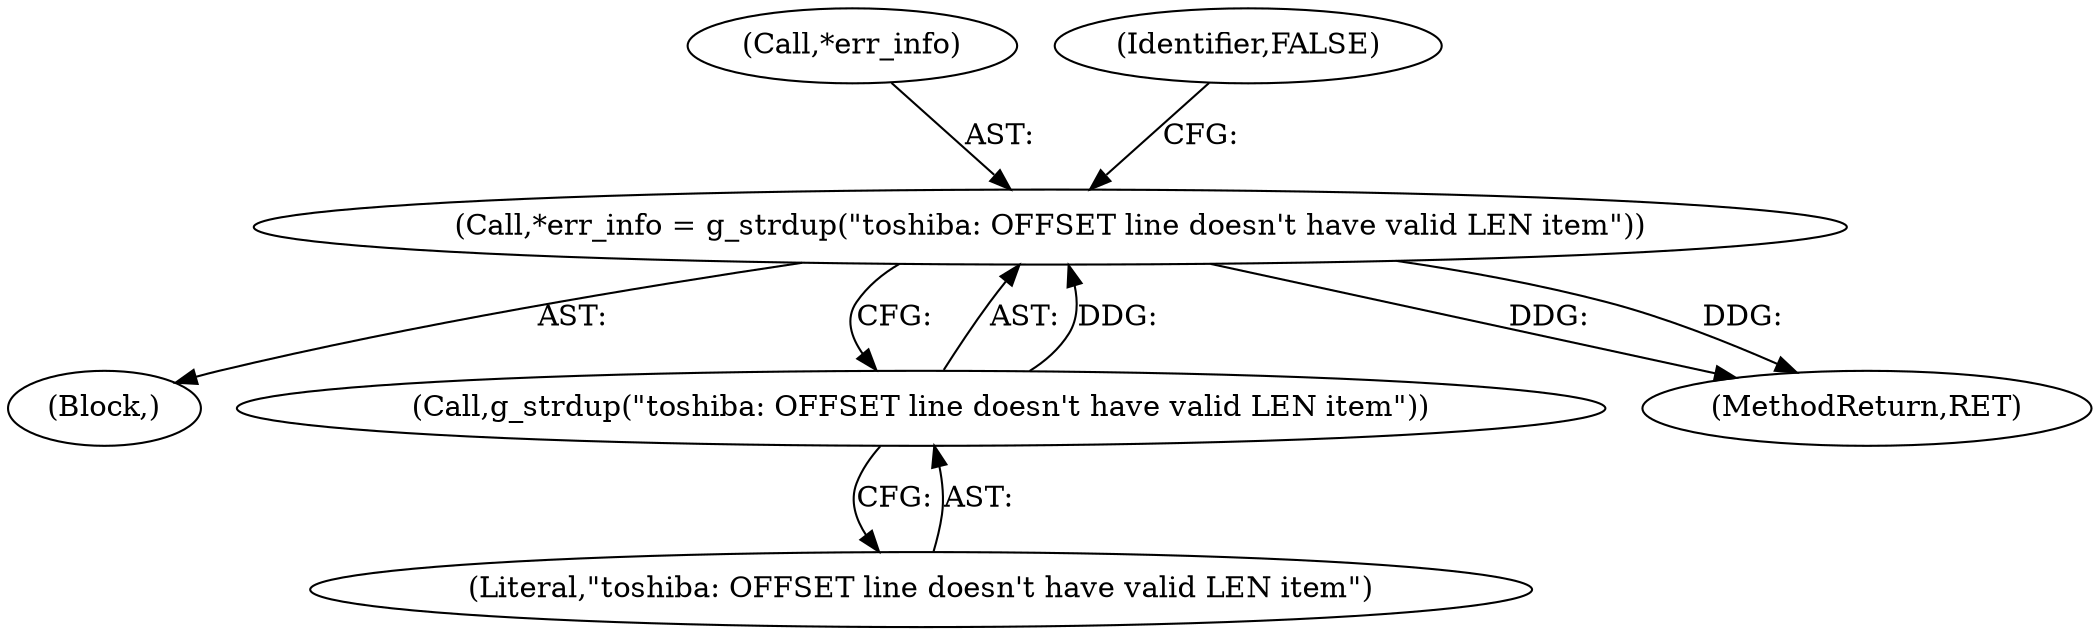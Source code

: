 digraph "0_wireshark_3270dfac43da861c714df76513456b46765ff47f@API" {
"1000250" [label="(Call,*err_info = g_strdup(\"toshiba: OFFSET line doesn't have valid LEN item\"))"];
"1000253" [label="(Call,g_strdup(\"toshiba: OFFSET line doesn't have valid LEN item\"))"];
"1000250" [label="(Call,*err_info = g_strdup(\"toshiba: OFFSET line doesn't have valid LEN item\"))"];
"1000254" [label="(Literal,\"toshiba: OFFSET line doesn't have valid LEN item\")"];
"1000253" [label="(Call,g_strdup(\"toshiba: OFFSET line doesn't have valid LEN item\"))"];
"1000251" [label="(Call,*err_info)"];
"1000245" [label="(Block,)"];
"1000476" [label="(MethodReturn,RET)"];
"1000256" [label="(Identifier,FALSE)"];
"1000250" -> "1000245"  [label="AST: "];
"1000250" -> "1000253"  [label="CFG: "];
"1000251" -> "1000250"  [label="AST: "];
"1000253" -> "1000250"  [label="AST: "];
"1000256" -> "1000250"  [label="CFG: "];
"1000250" -> "1000476"  [label="DDG: "];
"1000250" -> "1000476"  [label="DDG: "];
"1000253" -> "1000250"  [label="DDG: "];
"1000253" -> "1000254"  [label="CFG: "];
"1000254" -> "1000253"  [label="AST: "];
}

